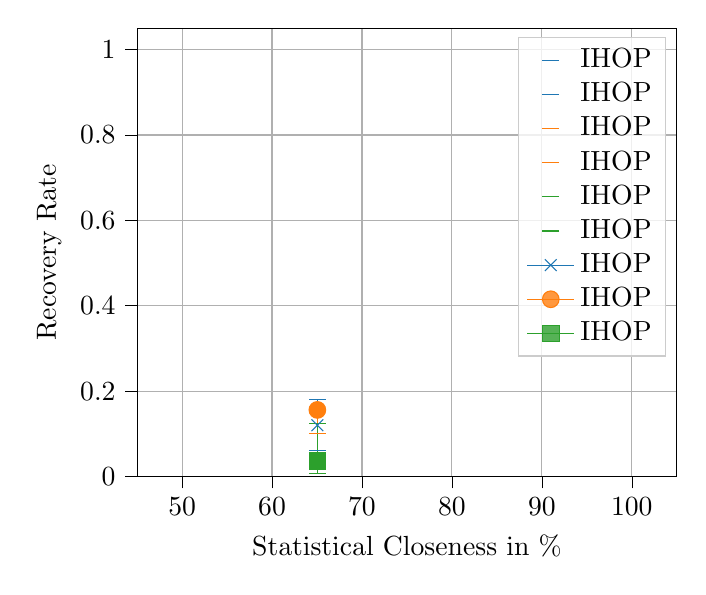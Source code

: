 % This file was created with tikzplotlib v0.9.17.
\begin{tikzpicture}

\definecolor{color0}{rgb}{0.122,0.467,0.706}
\definecolor{color1}{rgb}{1,0.498,0.055}
\definecolor{color2}{rgb}{0.173,0.627,0.173}

\begin{axis}[
legend cell align={left},
legend style={fill opacity=0.8, draw opacity=1, text opacity=1, draw=white!80!black},
tick align=outside,
tick pos=left,
x grid style={white!69.02!black},
xlabel={Statistical Closeness in \%},
xmajorgrids,
xmin=45, xmax=105,
xtick style={color=black},
y grid style={white!69.02!black},
ylabel={Recovery Rate},
ymajorgrids,
ymin=0, ymax=1.05,
ytick style={color=black}
]
\path [draw=color0]
(axis cs:65.038,0.06)
--(axis cs:65.038,0.18);

\addplot [color0, mark=-, mark size=3, mark options={solid}, only marks]
table {%
65.038 0.06
};
\addlegendentry{IHOP}
\addplot [color0, mark=-, mark size=3, mark options={solid}, only marks]
table {%
65.038 0.18
};
\addlegendentry{IHOP}
\path [draw=color1]
(axis cs:65.038,0.1)
--(axis cs:65.038,0.156);

\addplot [color1, mark=-, mark size=3, mark options={solid}, only marks]
table {%
65.038 0.1
};
\addlegendentry{IHOP}
\addplot [color1, mark=-, mark size=3, mark options={solid}, only marks]
table {%
65.038 0.156
};
\addlegendentry{IHOP}
\path [draw=color2]
(axis cs:65.038,0.008)
--(axis cs:65.038,0.124);

\addplot [color2, mark=-, mark size=3, mark options={solid}, only marks]
table {%
65.038 0.008
};
\addlegendentry{IHOP}
\addplot [color2, mark=-, mark size=3, mark options={solid}, only marks]
table {%
65.038 0.124
};
\addlegendentry{IHOP}
\addplot [color0, mark=x, mark size=3, mark options={solid}]
table {%
65.038 0.12
};
\addlegendentry{IHOP}
\addplot [color1, mark=*, mark size=3, mark options={solid}]
table {%
65.038 0.156
};
\addlegendentry{IHOP}
\addplot [color2, mark=square*, mark size=3, mark options={solid}]
table {%
65.038 0.036
};
\addlegendentry{IHOP}
\end{axis}

\end{tikzpicture}
